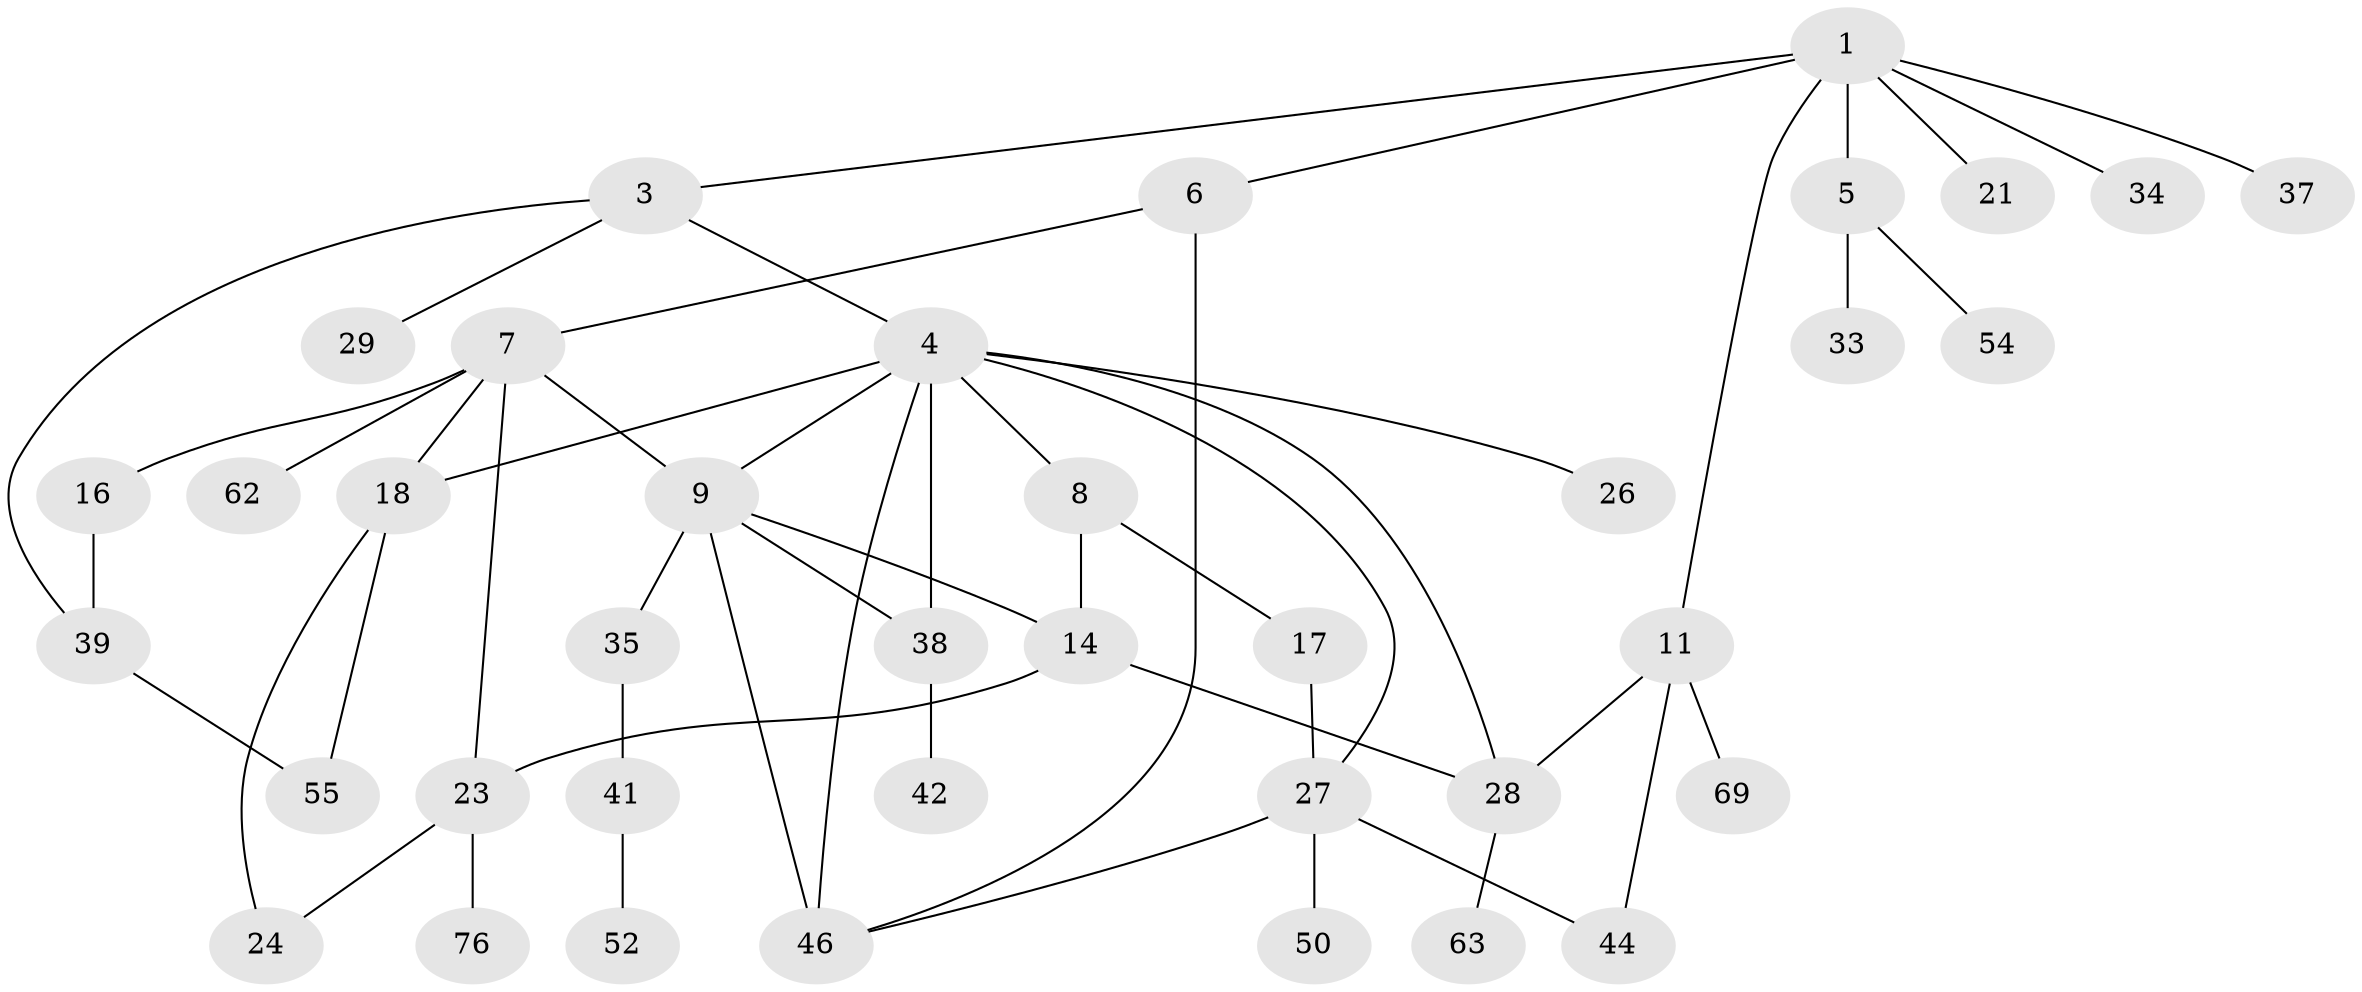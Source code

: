 // original degree distribution, {5: 0.03896103896103896, 4: 0.1038961038961039, 8: 0.012987012987012988, 3: 0.2077922077922078, 6: 0.03896103896103896, 2: 0.2727272727272727, 1: 0.3246753246753247}
// Generated by graph-tools (version 1.1) at 2025/13/03/09/25 04:13:25]
// undirected, 38 vertices, 52 edges
graph export_dot {
graph [start="1"]
  node [color=gray90,style=filled];
  1 [super="+2"];
  3;
  4 [super="+13+19+30+59"];
  5;
  6;
  7 [super="+40+12"];
  8 [super="+10"];
  9 [super="+15"];
  11 [super="+43+49+74"];
  14 [super="+45"];
  16;
  17;
  18 [super="+25+58"];
  21;
  23 [super="+57"];
  24;
  26;
  27 [super="+47+32+65"];
  28 [super="+31"];
  29;
  33 [super="+60"];
  34;
  35 [super="+51+67"];
  37;
  38;
  39 [super="+68"];
  41;
  42;
  44;
  46 [super="+75"];
  50;
  52;
  54;
  55 [super="+61"];
  62;
  63;
  69;
  76;
  1 -- 6;
  1 -- 11;
  1 -- 21;
  1 -- 37;
  1 -- 34;
  1 -- 3;
  1 -- 5;
  3 -- 4;
  3 -- 29;
  3 -- 39;
  4 -- 8;
  4 -- 26;
  4 -- 18;
  4 -- 38;
  4 -- 27;
  4 -- 28 [weight=2];
  4 -- 46 [weight=2];
  4 -- 9;
  5 -- 33;
  5 -- 54;
  6 -- 7;
  6 -- 46;
  7 -- 9;
  7 -- 16;
  7 -- 23;
  7 -- 18;
  7 -- 62;
  8 -- 17;
  8 -- 14;
  9 -- 35 [weight=2];
  9 -- 38;
  9 -- 46;
  9 -- 14;
  11 -- 28;
  11 -- 69;
  11 -- 44;
  14 -- 23;
  14 -- 28;
  16 -- 39;
  17 -- 27;
  18 -- 24;
  18 -- 55;
  23 -- 24;
  23 -- 76;
  27 -- 50;
  27 -- 46;
  27 -- 44;
  28 -- 63;
  35 -- 41;
  38 -- 42;
  39 -- 55;
  41 -- 52;
}
